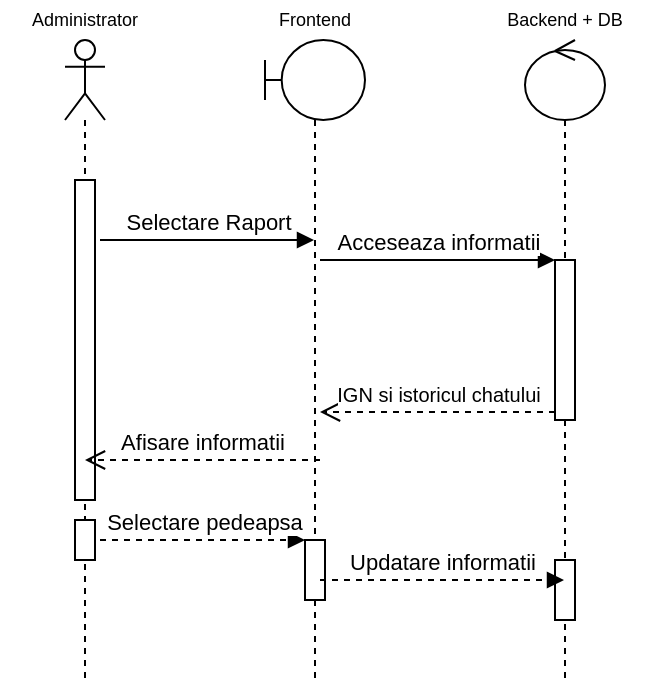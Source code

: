 <mxfile version="14.5.6" type="device"><diagram id="-L37ANe8IcvSnmjAlyCU" name="Page-1"><mxGraphModel dx="780" dy="1116" grid="1" gridSize="10" guides="1" tooltips="1" connect="1" arrows="1" fold="1" page="1" pageScale="1" pageWidth="850" pageHeight="1100" math="0" shadow="0"><root><mxCell id="0"/><mxCell id="1" parent="0"/><mxCell id="FUO26k4CFX8G4h9QIfzR-1" value="" style="shape=umlLifeline;participant=umlActor;perimeter=lifelinePerimeter;whiteSpace=wrap;html=1;container=1;collapsible=0;recursiveResize=0;verticalAlign=top;spacingTop=36;outlineConnect=0;" vertex="1" parent="1"><mxGeometry x="272.5" y="80" width="20" height="320" as="geometry"/></mxCell><mxCell id="FUO26k4CFX8G4h9QIfzR-19" value="" style="html=1;points=[];perimeter=orthogonalPerimeter;" vertex="1" parent="FUO26k4CFX8G4h9QIfzR-1"><mxGeometry x="5" y="70" width="10" height="160" as="geometry"/></mxCell><mxCell id="FUO26k4CFX8G4h9QIfzR-20" value="" style="html=1;points=[];perimeter=orthogonalPerimeter;" vertex="1" parent="FUO26k4CFX8G4h9QIfzR-1"><mxGeometry x="5" y="240" width="10" height="20" as="geometry"/></mxCell><mxCell id="FUO26k4CFX8G4h9QIfzR-2" value="" style="shape=umlLifeline;participant=umlBoundary;perimeter=lifelinePerimeter;whiteSpace=wrap;html=1;container=1;collapsible=0;recursiveResize=0;verticalAlign=top;spacingTop=36;outlineConnect=0;" vertex="1" parent="1"><mxGeometry x="372.5" y="80" width="50" height="320" as="geometry"/></mxCell><mxCell id="FUO26k4CFX8G4h9QIfzR-16" value="" style="html=1;points=[];perimeter=orthogonalPerimeter;" vertex="1" parent="FUO26k4CFX8G4h9QIfzR-2"><mxGeometry x="20" y="250" width="10" height="30" as="geometry"/></mxCell><mxCell id="FUO26k4CFX8G4h9QIfzR-3" value="" style="shape=umlLifeline;participant=umlControl;perimeter=lifelinePerimeter;whiteSpace=wrap;html=1;container=1;collapsible=0;recursiveResize=0;verticalAlign=top;spacingTop=36;outlineConnect=0;" vertex="1" parent="1"><mxGeometry x="502.5" y="80" width="40" height="320" as="geometry"/></mxCell><mxCell id="FUO26k4CFX8G4h9QIfzR-9" value="" style="html=1;points=[];perimeter=orthogonalPerimeter;" vertex="1" parent="FUO26k4CFX8G4h9QIfzR-3"><mxGeometry x="15" y="110" width="10" height="80" as="geometry"/></mxCell><mxCell id="FUO26k4CFX8G4h9QIfzR-22" value="" style="html=1;points=[];perimeter=orthogonalPerimeter;" vertex="1" parent="FUO26k4CFX8G4h9QIfzR-3"><mxGeometry x="15" y="260" width="10" height="30" as="geometry"/></mxCell><mxCell id="FUO26k4CFX8G4h9QIfzR-4" value="Backend + DB" style="text;html=1;strokeColor=none;fillColor=none;align=center;verticalAlign=middle;whiteSpace=wrap;rounded=0;fontSize=9;" vertex="1" parent="1"><mxGeometry x="480" y="60" width="85" height="20" as="geometry"/></mxCell><mxCell id="FUO26k4CFX8G4h9QIfzR-5" value="Frontend" style="text;html=1;strokeColor=none;fillColor=none;align=center;verticalAlign=middle;whiteSpace=wrap;rounded=0;fontSize=9;" vertex="1" parent="1"><mxGeometry x="355" y="60" width="85" height="20" as="geometry"/></mxCell><mxCell id="FUO26k4CFX8G4h9QIfzR-6" value="Administrator" style="text;html=1;strokeColor=none;fillColor=none;align=center;verticalAlign=middle;whiteSpace=wrap;rounded=0;fontSize=9;" vertex="1" parent="1"><mxGeometry x="240" y="60" width="85" height="20" as="geometry"/></mxCell><mxCell id="FUO26k4CFX8G4h9QIfzR-8" value="Selectare Raport" style="html=1;verticalAlign=bottom;endArrow=block;" edge="1" parent="1" target="FUO26k4CFX8G4h9QIfzR-2"><mxGeometry width="80" relative="1" as="geometry"><mxPoint x="290" y="180" as="sourcePoint"/><mxPoint x="360" y="180" as="targetPoint"/></mxGeometry></mxCell><mxCell id="FUO26k4CFX8G4h9QIfzR-10" value="Acceseaza informatii" style="html=1;verticalAlign=bottom;endArrow=block;entryX=0;entryY=0;" edge="1" target="FUO26k4CFX8G4h9QIfzR-9" parent="1"><mxGeometry relative="1" as="geometry"><mxPoint x="400" y="190" as="sourcePoint"/></mxGeometry></mxCell><mxCell id="FUO26k4CFX8G4h9QIfzR-11" value="&lt;font style=&quot;font-size: 10px&quot;&gt;IGN si istoricul chatului&lt;/font&gt;" style="html=1;verticalAlign=bottom;endArrow=open;dashed=1;endSize=8;exitX=0;exitY=0.95;" edge="1" source="FUO26k4CFX8G4h9QIfzR-9" parent="1"><mxGeometry relative="1" as="geometry"><mxPoint x="400" y="266" as="targetPoint"/></mxGeometry></mxCell><mxCell id="FUO26k4CFX8G4h9QIfzR-12" value="Afisare informatii" style="html=1;verticalAlign=bottom;endArrow=open;dashed=1;endSize=8;" edge="1" parent="1" target="FUO26k4CFX8G4h9QIfzR-1"><mxGeometry relative="1" as="geometry"><mxPoint x="400" y="290" as="sourcePoint"/><mxPoint x="320" y="290" as="targetPoint"/></mxGeometry></mxCell><mxCell id="FUO26k4CFX8G4h9QIfzR-17" value="Selectare pedeapsa" style="html=1;verticalAlign=bottom;endArrow=block;entryX=0;entryY=0;dashed=1;" edge="1" target="FUO26k4CFX8G4h9QIfzR-16" parent="1"><mxGeometry relative="1" as="geometry"><mxPoint x="290" y="330" as="sourcePoint"/></mxGeometry></mxCell><mxCell id="FUO26k4CFX8G4h9QIfzR-21" value="Updatare informatii" style="html=1;verticalAlign=bottom;endArrow=block;dashed=1;" edge="1" parent="1" target="FUO26k4CFX8G4h9QIfzR-3"><mxGeometry width="80" relative="1" as="geometry"><mxPoint x="400" y="350" as="sourcePoint"/><mxPoint x="480" y="350" as="targetPoint"/></mxGeometry></mxCell></root></mxGraphModel></diagram></mxfile>